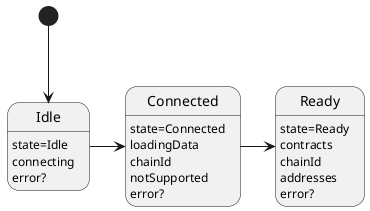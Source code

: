 @startuml
Idle: state=Idle
Idle: connecting
Idle: error?

Connected: state=Connected
Connected: loadingData
Connected: chainId
Connected: notSupported
Connected: error?

Ready: state=Ready
Ready: contracts
Ready: chainId
Ready: addresses
Ready: error?


[*] --> Idle
Idle -> Connected
Connected -> Ready
@enduml
